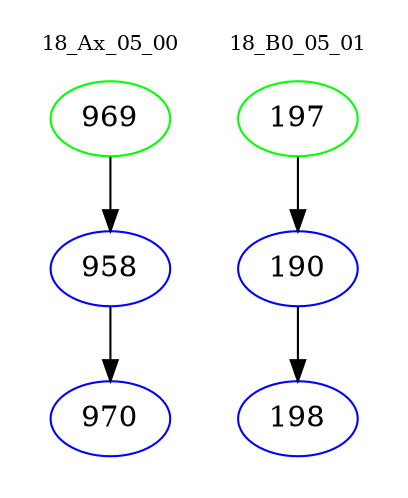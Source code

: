 digraph{
subgraph cluster_0 {
color = white
label = "18_Ax_05_00";
fontsize=10;
T0_969 [label="969", color="green"]
T0_969 -> T0_958 [color="black"]
T0_958 [label="958", color="blue"]
T0_958 -> T0_970 [color="black"]
T0_970 [label="970", color="blue"]
}
subgraph cluster_1 {
color = white
label = "18_B0_05_01";
fontsize=10;
T1_197 [label="197", color="green"]
T1_197 -> T1_190 [color="black"]
T1_190 [label="190", color="blue"]
T1_190 -> T1_198 [color="black"]
T1_198 [label="198", color="blue"]
}
}
